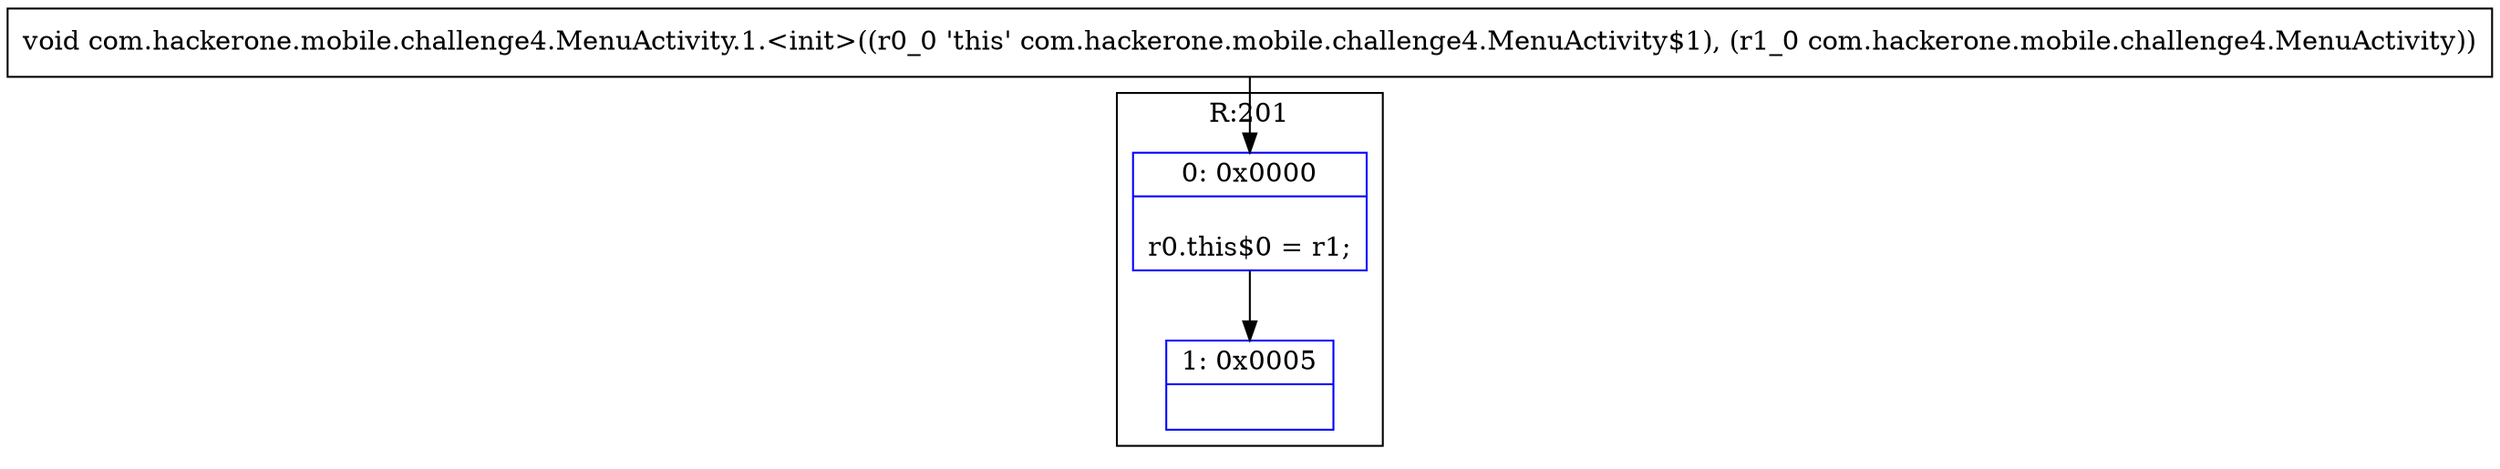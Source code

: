 digraph "CFG forcom.hackerone.mobile.challenge4.MenuActivity.1.\<init\>(Lcom\/hackerone\/mobile\/challenge4\/MenuActivity;)V" {
subgraph cluster_Region_274002821 {
label = "R:201";
node [shape=record,color=blue];
Node_0 [shape=record,label="{0\:\ 0x0000|\lr0.this$0 = r1;\l}"];
Node_1 [shape=record,label="{1\:\ 0x0005|\l}"];
}
MethodNode[shape=record,label="{void com.hackerone.mobile.challenge4.MenuActivity.1.\<init\>((r0_0 'this' com.hackerone.mobile.challenge4.MenuActivity$1), (r1_0 com.hackerone.mobile.challenge4.MenuActivity)) }"];
MethodNode -> Node_0;
Node_0 -> Node_1;
}

